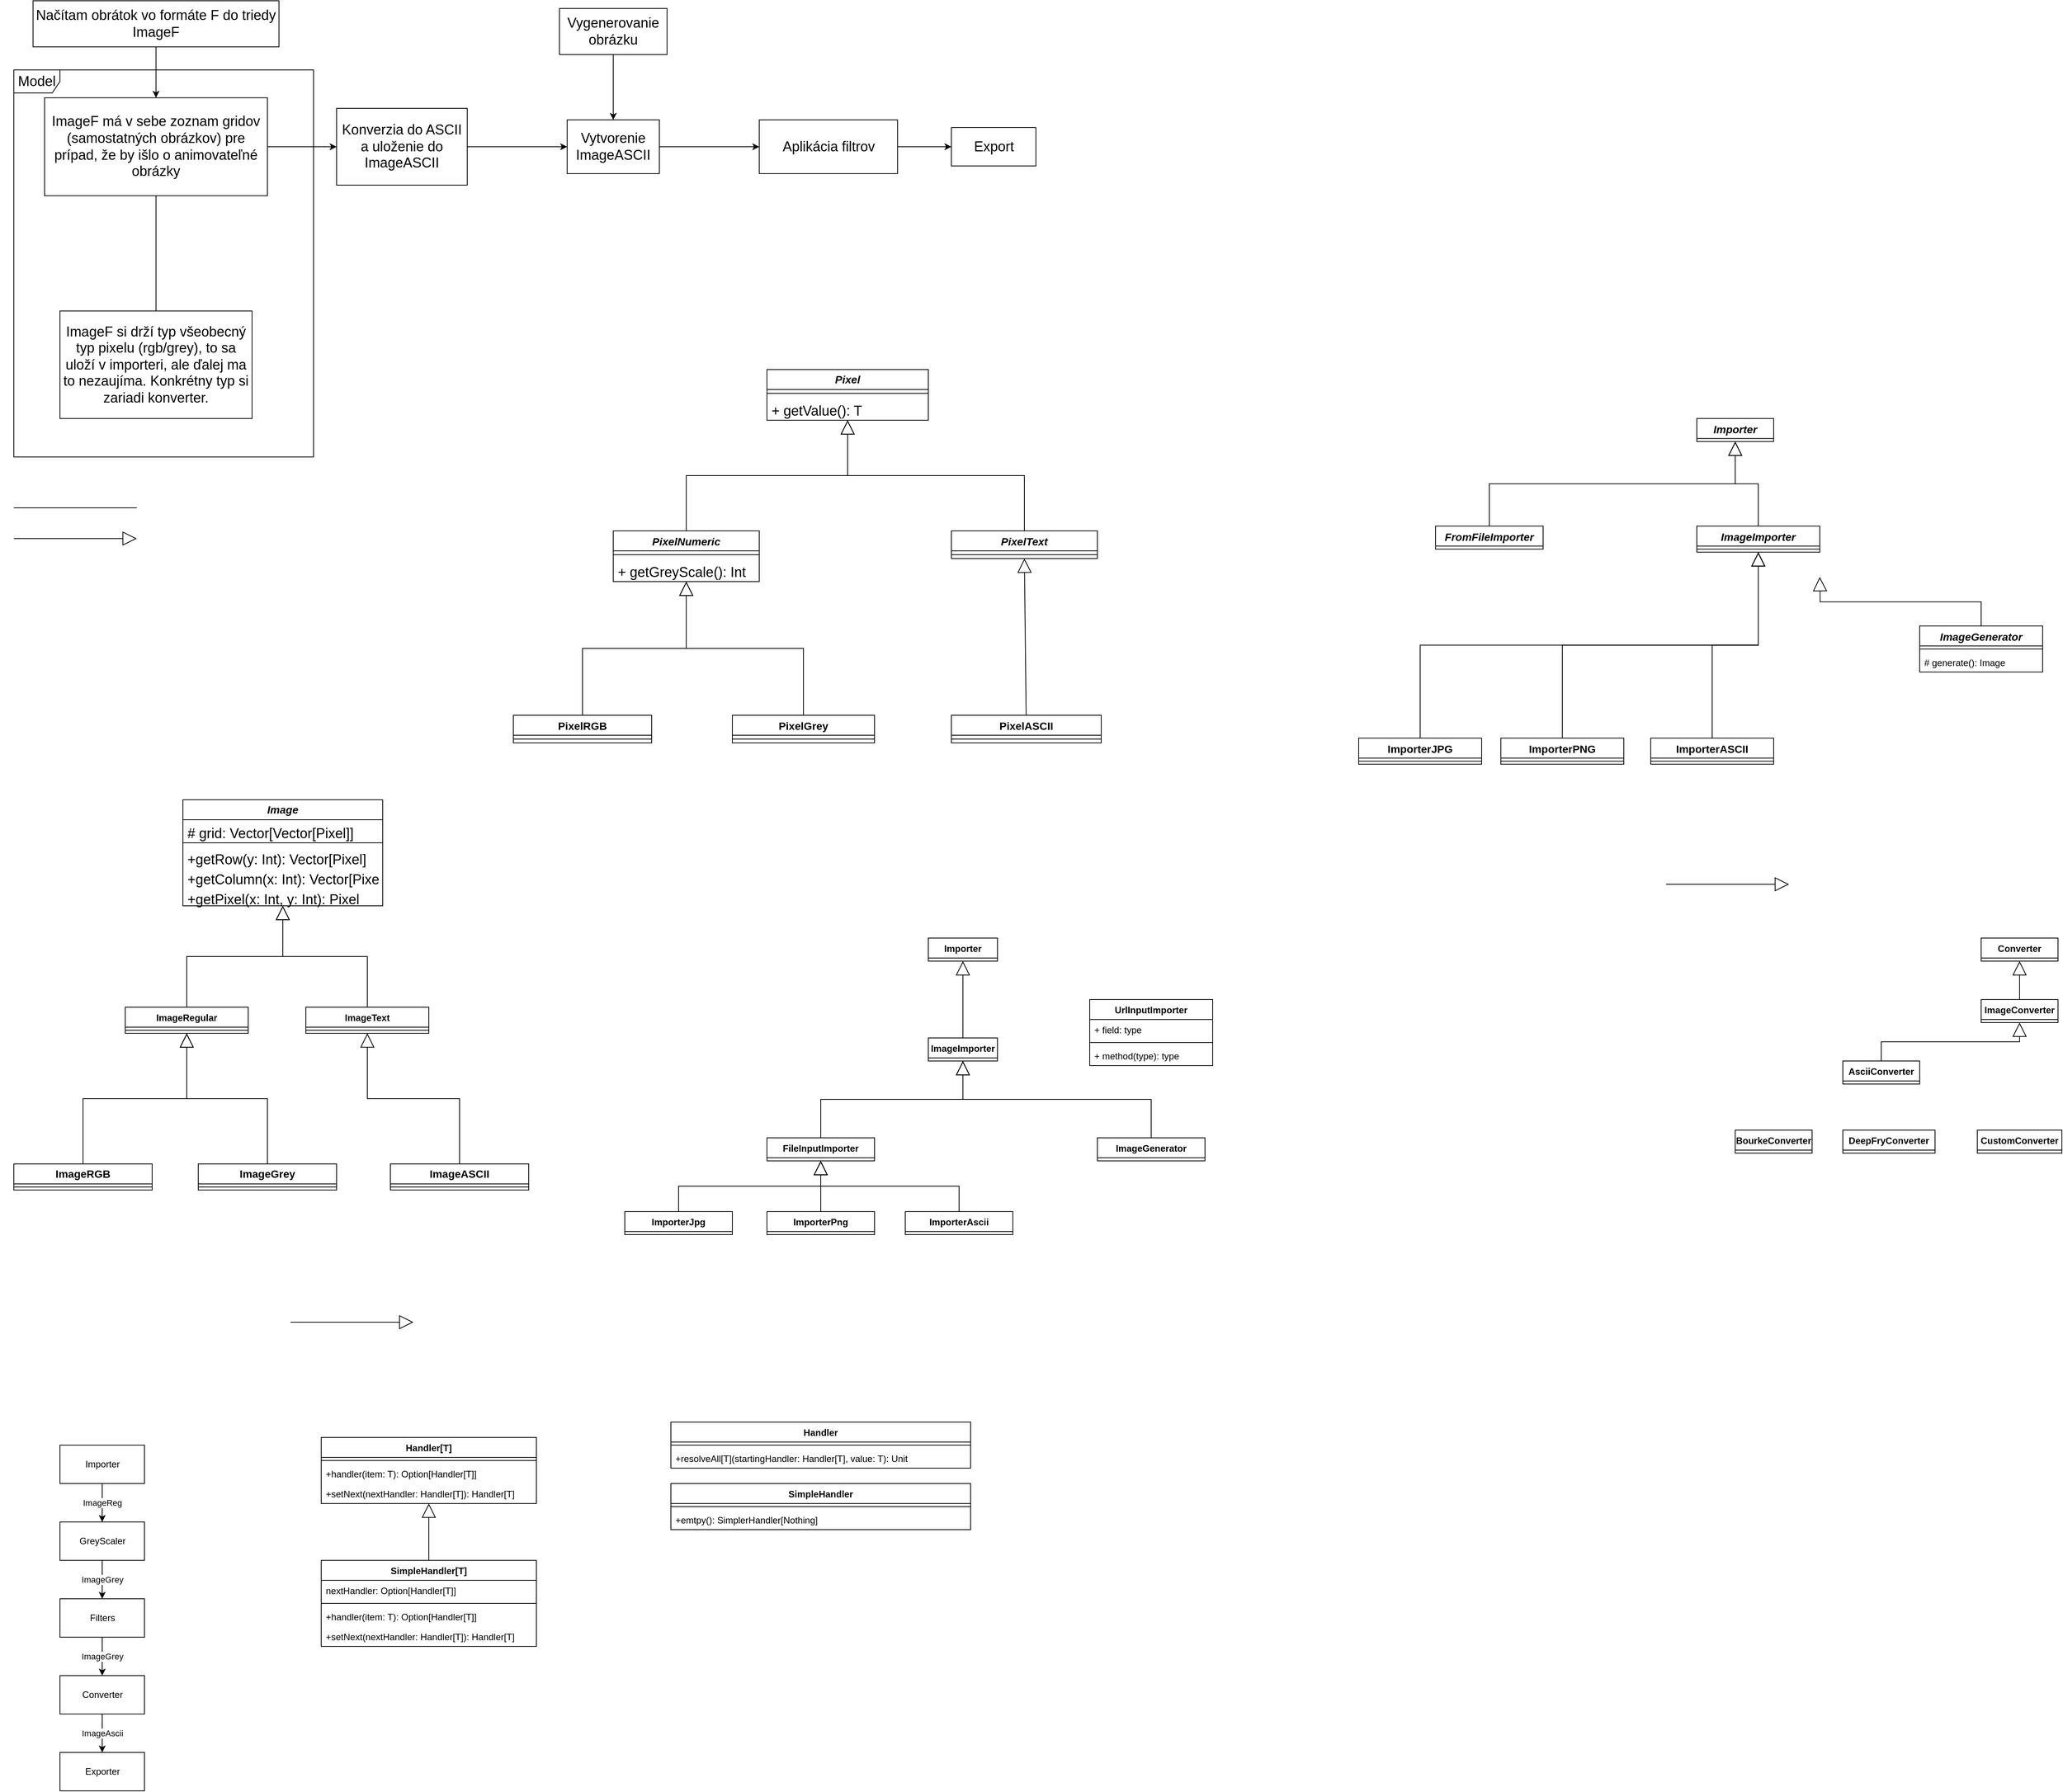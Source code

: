 <mxfile version="20.3.0" type="device"><diagram id="C5RBs43oDa-KdzZeNtuy" name="Page-1"><mxGraphModel dx="3994" dy="823" grid="1" gridSize="10" guides="1" tooltips="1" connect="1" arrows="1" fold="1" page="1" pageScale="1" pageWidth="3300" pageHeight="4681" math="0" shadow="0"><root><mxCell id="WIyWlLk6GJQsqaUBKTNV-0"/><mxCell id="WIyWlLk6GJQsqaUBKTNV-1" parent="WIyWlLk6GJQsqaUBKTNV-0"/><mxCell id="44aYyRxNYtKPqKF8so0v-79" style="edgeStyle=none;rounded=0;orthogonalLoop=1;jettySize=auto;html=1;exitX=0.5;exitY=1;exitDx=0;exitDy=0;strokeColor=default;strokeWidth=1;fontSize=18;endSize=6;" parent="WIyWlLk6GJQsqaUBKTNV-1" source="44aYyRxNYtKPqKF8so0v-68" target="44aYyRxNYtKPqKF8so0v-69" edge="1"><mxGeometry relative="1" as="geometry"/></mxCell><mxCell id="44aYyRxNYtKPqKF8so0v-68" value="Načítam obrátok vo formáte F do triedy ImageF" style="html=1;fontSize=18;whiteSpace=wrap;" parent="WIyWlLk6GJQsqaUBKTNV-1" vertex="1"><mxGeometry x="35" y="20" width="320" height="60" as="geometry"/></mxCell><mxCell id="44aYyRxNYtKPqKF8so0v-78" style="edgeStyle=none;rounded=0;orthogonalLoop=1;jettySize=auto;html=1;exitX=1;exitY=0.5;exitDx=0;exitDy=0;strokeColor=default;strokeWidth=1;fontSize=18;endSize=6;" parent="WIyWlLk6GJQsqaUBKTNV-1" source="44aYyRxNYtKPqKF8so0v-69" target="44aYyRxNYtKPqKF8so0v-77" edge="1"><mxGeometry relative="1" as="geometry"/></mxCell><mxCell id="44aYyRxNYtKPqKF8so0v-69" value="ImageF má v sebe zoznam gridov (samostatných obrázkov) pre prípad, že by išlo o animovateľné obrázky" style="html=1;fontSize=18;whiteSpace=wrap;" parent="WIyWlLk6GJQsqaUBKTNV-1" vertex="1"><mxGeometry x="50" y="146.25" width="290" height="127.5" as="geometry"/></mxCell><mxCell id="44aYyRxNYtKPqKF8so0v-70" value="ImageF si drží typ všeobecný typ pixelu (rgb/grey), to sa uloží v importeri, ale ďalej ma to nezaujíma. Konkrétny typ si zariadi konverter." style="html=1;fontSize=18;whiteSpace=wrap;" parent="WIyWlLk6GJQsqaUBKTNV-1" vertex="1"><mxGeometry x="70" y="423.75" width="250" height="140" as="geometry"/></mxCell><mxCell id="44aYyRxNYtKPqKF8so0v-73" value="" style="endArrow=none;html=1;rounded=0;strokeColor=default;strokeWidth=1;fontSize=18;endSize=6;" parent="WIyWlLk6GJQsqaUBKTNV-1" source="44aYyRxNYtKPqKF8so0v-70" target="44aYyRxNYtKPqKF8so0v-69" edge="1"><mxGeometry relative="1" as="geometry"><mxPoint x="-105" y="403.75" as="sourcePoint"/><mxPoint x="55" y="403.75" as="targetPoint"/></mxGeometry></mxCell><mxCell id="44aYyRxNYtKPqKF8so0v-149" style="edgeStyle=none;rounded=0;orthogonalLoop=1;jettySize=auto;html=1;strokeColor=default;strokeWidth=1;fontSize=18;endSize=6;" parent="WIyWlLk6GJQsqaUBKTNV-1" source="44aYyRxNYtKPqKF8so0v-77" target="44aYyRxNYtKPqKF8so0v-148" edge="1"><mxGeometry relative="1" as="geometry"/></mxCell><mxCell id="44aYyRxNYtKPqKF8so0v-77" value="Konverzia do ASCII a uloženie do ImageASCII" style="html=1;fontSize=18;whiteSpace=wrap;" parent="WIyWlLk6GJQsqaUBKTNV-1" vertex="1"><mxGeometry x="430" y="160" width="170" height="100" as="geometry"/></mxCell><mxCell id="44aYyRxNYtKPqKF8so0v-83" style="edgeStyle=none;rounded=0;orthogonalLoop=1;jettySize=auto;html=1;strokeColor=default;strokeWidth=1;fontSize=18;endSize=6;" parent="WIyWlLk6GJQsqaUBKTNV-1" source="44aYyRxNYtKPqKF8so0v-80" target="44aYyRxNYtKPqKF8so0v-82" edge="1"><mxGeometry relative="1" as="geometry"/></mxCell><mxCell id="44aYyRxNYtKPqKF8so0v-80" value="Aplikácia filtrov" style="html=1;fontSize=18;" parent="WIyWlLk6GJQsqaUBKTNV-1" vertex="1"><mxGeometry x="980" y="175" width="180" height="70" as="geometry"/></mxCell><mxCell id="44aYyRxNYtKPqKF8so0v-82" value="Export" style="html=1;fontSize=18;" parent="WIyWlLk6GJQsqaUBKTNV-1" vertex="1"><mxGeometry x="1230" y="185" width="110" height="50" as="geometry"/></mxCell><mxCell id="44aYyRxNYtKPqKF8so0v-84" value="Model" style="shape=umlFrame;whiteSpace=wrap;html=1;fontSize=18;direction=east;" parent="WIyWlLk6GJQsqaUBKTNV-1" vertex="1"><mxGeometry x="10" y="110" width="390" height="503.75" as="geometry"/></mxCell><mxCell id="44aYyRxNYtKPqKF8so0v-94" value="Pixel" style="swimlane;fontStyle=3;align=center;verticalAlign=middle;childLayout=stackLayout;horizontal=1;startSize=26;horizontalStack=0;resizeParent=1;resizeParentMax=0;resizeLast=0;collapsible=1;marginBottom=0;fontSize=14;labelBorderColor=none;whiteSpace=wrap;flipH=0;flipV=0;" parent="WIyWlLk6GJQsqaUBKTNV-1" vertex="1"><mxGeometry x="990" y="500" width="210" height="66" as="geometry"><mxRectangle x="260" y="1240" width="80" height="40" as="alternateBounds"/></mxGeometry></mxCell><mxCell id="44aYyRxNYtKPqKF8so0v-96" value="" style="line;strokeWidth=1;fillColor=none;align=left;verticalAlign=middle;spacingTop=-1;spacingLeft=3;spacingRight=3;rotatable=0;labelPosition=right;points=[];portConstraint=eastwest;strokeColor=inherit;fontSize=18;" parent="44aYyRxNYtKPqKF8so0v-94" vertex="1"><mxGeometry y="26" width="210" height="10" as="geometry"/></mxCell><mxCell id="44aYyRxNYtKPqKF8so0v-97" value="+ getValue(): T" style="text;strokeColor=none;fillColor=none;align=left;verticalAlign=top;spacingLeft=4;spacingRight=4;overflow=hidden;rotatable=0;points=[[0,0.5],[1,0.5]];portConstraint=eastwest;fontSize=18;" parent="44aYyRxNYtKPqKF8so0v-94" vertex="1"><mxGeometry y="36" width="210" height="30" as="geometry"/></mxCell><mxCell id="44aYyRxNYtKPqKF8so0v-98" value="PixelGrey" style="swimlane;fontStyle=1;align=center;verticalAlign=middle;childLayout=stackLayout;horizontal=1;startSize=26;horizontalStack=0;resizeParent=1;resizeParentMax=0;resizeLast=0;collapsible=1;marginBottom=0;fontSize=14;flipH=1;flipV=0;" parent="WIyWlLk6GJQsqaUBKTNV-1" vertex="1"><mxGeometry x="945" y="950" width="185" height="36" as="geometry"><mxRectangle x="205" y="1580" width="120" height="40" as="alternateBounds"/></mxGeometry></mxCell><mxCell id="44aYyRxNYtKPqKF8so0v-100" value="" style="line;strokeWidth=1;fillColor=none;align=left;verticalAlign=middle;spacingTop=-1;spacingLeft=3;spacingRight=3;rotatable=0;labelPosition=right;points=[];portConstraint=eastwest;strokeColor=inherit;fontSize=18;" parent="44aYyRxNYtKPqKF8so0v-98" vertex="1"><mxGeometry y="26" width="185" height="10" as="geometry"/></mxCell><mxCell id="44aYyRxNYtKPqKF8so0v-102" value="PixelRGB" style="swimlane;fontStyle=1;align=center;verticalAlign=middle;childLayout=stackLayout;horizontal=1;startSize=26;horizontalStack=0;resizeParent=1;resizeParentMax=0;resizeLast=0;collapsible=1;marginBottom=0;fontSize=14;flipH=0;flipV=0;" parent="WIyWlLk6GJQsqaUBKTNV-1" vertex="1"><mxGeometry x="660" y="950" width="180" height="36" as="geometry"><mxRectangle y="1580" width="120" height="40" as="alternateBounds"/></mxGeometry></mxCell><mxCell id="44aYyRxNYtKPqKF8so0v-104" value="" style="line;strokeWidth=1;fillColor=none;align=left;verticalAlign=middle;spacingTop=-1;spacingLeft=3;spacingRight=3;rotatable=0;labelPosition=right;points=[];portConstraint=eastwest;strokeColor=inherit;fontSize=18;" parent="44aYyRxNYtKPqKF8so0v-102" vertex="1"><mxGeometry y="26" width="180" height="10" as="geometry"/></mxCell><mxCell id="44aYyRxNYtKPqKF8so0v-106" value="PixelASCII" style="swimlane;fontStyle=1;align=center;verticalAlign=middle;childLayout=stackLayout;horizontal=1;startSize=26;horizontalStack=0;resizeParent=1;resizeParentMax=0;resizeLast=0;collapsible=1;marginBottom=0;fontSize=14;flipH=0;flipV=0;" parent="WIyWlLk6GJQsqaUBKTNV-1" vertex="1"><mxGeometry x="1230" y="950" width="195" height="36" as="geometry"><mxRectangle x="345" y="1590" width="130" height="40" as="alternateBounds"/></mxGeometry></mxCell><mxCell id="44aYyRxNYtKPqKF8so0v-108" value="" style="line;strokeWidth=1;fillColor=none;align=left;verticalAlign=middle;spacingTop=-1;spacingLeft=3;spacingRight=3;rotatable=0;labelPosition=right;points=[];portConstraint=eastwest;strokeColor=inherit;fontSize=18;" parent="44aYyRxNYtKPqKF8so0v-106" vertex="1"><mxGeometry y="26" width="195" height="10" as="geometry"/></mxCell><mxCell id="44aYyRxNYtKPqKF8so0v-110" value="PixelNumeric" style="swimlane;fontStyle=3;align=center;verticalAlign=middle;childLayout=stackLayout;horizontal=1;startSize=26;horizontalStack=0;resizeParent=1;resizeParentMax=0;resizeLast=0;collapsible=1;marginBottom=0;fontSize=14;flipH=0;flipV=0;" parent="WIyWlLk6GJQsqaUBKTNV-1" vertex="1"><mxGeometry x="790" y="710" width="190" height="66" as="geometry"><mxRectangle x="90" y="1440" width="140" height="40" as="alternateBounds"/></mxGeometry></mxCell><mxCell id="44aYyRxNYtKPqKF8so0v-112" value="" style="line;strokeWidth=1;fillColor=none;align=left;verticalAlign=middle;spacingTop=-1;spacingLeft=3;spacingRight=3;rotatable=0;labelPosition=right;points=[];portConstraint=eastwest;strokeColor=inherit;fontSize=18;" parent="44aYyRxNYtKPqKF8so0v-110" vertex="1"><mxGeometry y="26" width="190" height="10" as="geometry"/></mxCell><mxCell id="44aYyRxNYtKPqKF8so0v-113" value="+ getGreyScale(): Int" style="text;strokeColor=none;fillColor=none;align=left;verticalAlign=top;spacingLeft=4;spacingRight=4;overflow=hidden;rotatable=0;points=[[0,0.5],[1,0.5]];portConstraint=eastwest;fontSize=18;" parent="44aYyRxNYtKPqKF8so0v-110" vertex="1"><mxGeometry y="36" width="190" height="30" as="geometry"/></mxCell><mxCell id="44aYyRxNYtKPqKF8so0v-114" value="" style="endArrow=block;endSize=16;endFill=0;html=1;rounded=0;strokeColor=default;strokeWidth=1;fontSize=14;entryX=0.5;entryY=1;entryDx=0;entryDy=0;exitX=0.5;exitY=0;exitDx=0;exitDy=0;edgeStyle=orthogonalEdgeStyle;verticalAlign=middle;horizontal=1;fontStyle=0" parent="WIyWlLk6GJQsqaUBKTNV-1" source="44aYyRxNYtKPqKF8so0v-110" target="44aYyRxNYtKPqKF8so0v-94" edge="1"><mxGeometry width="160" relative="1" as="geometry"><mxPoint x="1425" y="750" as="sourcePoint"/><mxPoint x="1585" y="750" as="targetPoint"/></mxGeometry></mxCell><mxCell id="44aYyRxNYtKPqKF8so0v-115" value="" style="endArrow=block;endSize=16;endFill=0;html=1;rounded=0;strokeColor=default;strokeWidth=1;fontSize=14;exitX=0.5;exitY=0;exitDx=0;exitDy=0;entryX=0.5;entryY=1;entryDx=0;entryDy=0;edgeStyle=orthogonalEdgeStyle;verticalAlign=middle;horizontal=1;fontStyle=0" parent="WIyWlLk6GJQsqaUBKTNV-1" source="44aYyRxNYtKPqKF8so0v-102" target="44aYyRxNYtKPqKF8so0v-110" edge="1"><mxGeometry width="160" relative="1" as="geometry"><mxPoint x="1375.474" y="739.25" as="sourcePoint"/><mxPoint x="1454.526" y="814" as="targetPoint"/></mxGeometry></mxCell><mxCell id="44aYyRxNYtKPqKF8so0v-116" value="" style="endArrow=block;endSize=16;endFill=0;html=1;rounded=0;strokeColor=default;strokeWidth=1;fontSize=14;exitX=0.5;exitY=0;exitDx=0;exitDy=0;entryX=0.5;entryY=1;entryDx=0;entryDy=0;edgeStyle=orthogonalEdgeStyle;verticalAlign=middle;horizontal=1;fontStyle=0" parent="WIyWlLk6GJQsqaUBKTNV-1" source="44aYyRxNYtKPqKF8so0v-98" target="44aYyRxNYtKPqKF8so0v-110" edge="1"><mxGeometry width="160" relative="1" as="geometry"><mxPoint x="1385.474" y="729.25" as="sourcePoint"/><mxPoint x="1290" y="660" as="targetPoint"/></mxGeometry></mxCell><mxCell id="44aYyRxNYtKPqKF8so0v-117" value="" style="endArrow=block;endSize=16;endFill=0;html=1;rounded=0;strokeColor=default;strokeWidth=1;fontSize=14;entryX=0.5;entryY=1;entryDx=0;entryDy=0;verticalAlign=middle;horizontal=1;fontStyle=0" parent="WIyWlLk6GJQsqaUBKTNV-1" source="44aYyRxNYtKPqKF8so0v-106" target="44aYyRxNYtKPqKF8so0v-118" edge="1"><mxGeometry width="160" relative="1" as="geometry"><mxPoint x="1320.474" y="760.679" as="sourcePoint"/><mxPoint x="1399.526" y="835.429" as="targetPoint"/></mxGeometry></mxCell><mxCell id="44aYyRxNYtKPqKF8so0v-118" value="PixelText" style="swimlane;fontStyle=3;align=center;verticalAlign=middle;childLayout=stackLayout;horizontal=1;startSize=26;horizontalStack=0;resizeParent=1;resizeParentMax=0;resizeLast=0;collapsible=1;marginBottom=0;labelBorderColor=none;fontSize=14;html=0;flipH=0;flipV=0;" parent="WIyWlLk6GJQsqaUBKTNV-1" vertex="1"><mxGeometry x="1230" y="710" width="190" height="36" as="geometry"><mxRectangle x="340" y="1440" width="140" height="40" as="alternateBounds"/></mxGeometry></mxCell><mxCell id="44aYyRxNYtKPqKF8so0v-120" value="" style="line;strokeWidth=1;fillColor=none;align=left;verticalAlign=middle;spacingTop=-1;spacingLeft=3;spacingRight=3;rotatable=0;labelPosition=right;points=[];portConstraint=eastwest;strokeColor=inherit;labelBorderColor=none;fontSize=18;html=0;" parent="44aYyRxNYtKPqKF8so0v-118" vertex="1"><mxGeometry y="26" width="190" height="10" as="geometry"/></mxCell><mxCell id="44aYyRxNYtKPqKF8so0v-122" value="" style="endArrow=block;endSize=16;endFill=0;html=1;rounded=0;strokeColor=default;strokeWidth=1;fontSize=14;exitX=0.5;exitY=0;exitDx=0;exitDy=0;edgeStyle=orthogonalEdgeStyle;verticalAlign=middle;horizontal=1;fontStyle=0;entryX=0.5;entryY=1;entryDx=0;entryDy=0;" parent="WIyWlLk6GJQsqaUBKTNV-1" source="44aYyRxNYtKPqKF8so0v-118" target="44aYyRxNYtKPqKF8so0v-94" edge="1"><mxGeometry width="160" relative="1" as="geometry"><mxPoint x="1440.474" y="709.25" as="sourcePoint"/><mxPoint x="1485" y="840" as="targetPoint"/></mxGeometry></mxCell><mxCell id="44aYyRxNYtKPqKF8so0v-150" style="edgeStyle=none;rounded=0;orthogonalLoop=1;jettySize=auto;html=1;strokeColor=default;strokeWidth=1;fontSize=18;endSize=6;" parent="WIyWlLk6GJQsqaUBKTNV-1" source="44aYyRxNYtKPqKF8so0v-148" target="44aYyRxNYtKPqKF8so0v-80" edge="1"><mxGeometry relative="1" as="geometry"/></mxCell><mxCell id="44aYyRxNYtKPqKF8so0v-148" value="Vytvorenie ImageASCII" style="labelBorderColor=none;fontSize=18;html=1;whiteSpace=wrap;" parent="WIyWlLk6GJQsqaUBKTNV-1" vertex="1"><mxGeometry x="730" y="175" width="120" height="70" as="geometry"/></mxCell><mxCell id="44aYyRxNYtKPqKF8so0v-154" style="edgeStyle=none;rounded=0;orthogonalLoop=1;jettySize=auto;html=1;entryX=0.5;entryY=0;entryDx=0;entryDy=0;strokeColor=default;strokeWidth=1;fontSize=18;endSize=6;" parent="WIyWlLk6GJQsqaUBKTNV-1" source="44aYyRxNYtKPqKF8so0v-151" target="44aYyRxNYtKPqKF8so0v-148" edge="1"><mxGeometry relative="1" as="geometry"/></mxCell><mxCell id="44aYyRxNYtKPqKF8so0v-151" value="Vygenerovanie obrázku" style="html=1;labelBorderColor=none;fontSize=18;whiteSpace=wrap;" parent="WIyWlLk6GJQsqaUBKTNV-1" vertex="1"><mxGeometry x="720" y="30" width="140" height="60" as="geometry"/></mxCell><mxCell id="44aYyRxNYtKPqKF8so0v-178" value="" style="endArrow=none;html=1;edgeStyle=orthogonalEdgeStyle;rounded=0;strokeColor=default;strokeWidth=1;fontSize=18;endSize=6;" parent="WIyWlLk6GJQsqaUBKTNV-1" edge="1"><mxGeometry relative="1" as="geometry"><mxPoint x="10" y="680" as="sourcePoint"/><mxPoint x="170" y="680" as="targetPoint"/></mxGeometry></mxCell><mxCell id="44aYyRxNYtKPqKF8so0v-181" value="" style="endArrow=block;endSize=16;endFill=0;html=1;rounded=0;strokeColor=default;strokeWidth=1;fontSize=14;verticalAlign=middle;horizontal=1;fontStyle=0" parent="WIyWlLk6GJQsqaUBKTNV-1" edge="1"><mxGeometry width="160" relative="1" as="geometry"><mxPoint x="10" y="720" as="sourcePoint"/><mxPoint x="170" y="720" as="targetPoint"/></mxGeometry></mxCell><mxCell id="ePUg2OEzs3N4X3tRQJx3-0" value="Importer" style="swimlane;fontStyle=3;align=center;verticalAlign=middle;childLayout=stackLayout;horizontal=1;startSize=26;horizontalStack=0;resizeParent=1;resizeParentMax=0;resizeLast=0;collapsible=1;marginBottom=0;fontSize=14;" parent="WIyWlLk6GJQsqaUBKTNV-1" vertex="1" collapsed="1"><mxGeometry x="2200" y="563.75" width="100" height="30" as="geometry"><mxRectangle x="2200" y="563.75" width="160" height="60" as="alternateBounds"/></mxGeometry></mxCell><mxCell id="ePUg2OEzs3N4X3tRQJx3-2" value="" style="line;strokeWidth=1;fillColor=none;align=left;verticalAlign=middle;spacingTop=-1;spacingLeft=3;spacingRight=3;rotatable=0;labelPosition=right;points=[];portConstraint=eastwest;strokeColor=inherit;" parent="ePUg2OEzs3N4X3tRQJx3-0" vertex="1"><mxGeometry y="26" width="160" height="8" as="geometry"/></mxCell><mxCell id="ePUg2OEzs3N4X3tRQJx3-3" value="+ import(): T" style="text;strokeColor=none;fillColor=none;align=left;verticalAlign=top;spacingLeft=4;spacingRight=4;overflow=hidden;rotatable=0;points=[[0,0.5],[1,0.5]];portConstraint=eastwest;" parent="ePUg2OEzs3N4X3tRQJx3-0" vertex="1"><mxGeometry y="34" width="160" height="26" as="geometry"/></mxCell><mxCell id="ePUg2OEzs3N4X3tRQJx3-4" value="ImporterJPG" style="swimlane;fontStyle=1;align=center;verticalAlign=middle;childLayout=stackLayout;horizontal=1;startSize=26;horizontalStack=0;resizeParent=1;resizeParentMax=0;resizeLast=0;collapsible=1;marginBottom=0;fontSize=14;" parent="WIyWlLk6GJQsqaUBKTNV-1" vertex="1"><mxGeometry x="1760" y="979.75" width="160" height="34" as="geometry"><mxRectangle x="-110" y="1470" width="100" height="30" as="alternateBounds"/></mxGeometry></mxCell><mxCell id="ePUg2OEzs3N4X3tRQJx3-6" value="" style="line;strokeWidth=1;fillColor=none;align=left;verticalAlign=middle;spacingTop=-1;spacingLeft=3;spacingRight=3;rotatable=0;labelPosition=right;points=[];portConstraint=eastwest;strokeColor=inherit;" parent="ePUg2OEzs3N4X3tRQJx3-4" vertex="1"><mxGeometry y="26" width="160" height="8" as="geometry"/></mxCell><mxCell id="ePUg2OEzs3N4X3tRQJx3-8" value="ImporterPNG" style="swimlane;fontStyle=1;align=center;verticalAlign=middle;childLayout=stackLayout;horizontal=1;startSize=26;horizontalStack=0;resizeParent=1;resizeParentMax=0;resizeLast=0;collapsible=1;marginBottom=0;fontSize=14;" parent="WIyWlLk6GJQsqaUBKTNV-1" vertex="1"><mxGeometry x="1945" y="979.75" width="160" height="34" as="geometry"><mxRectangle x="15" y="1470" width="100" height="30" as="alternateBounds"/></mxGeometry></mxCell><mxCell id="ePUg2OEzs3N4X3tRQJx3-10" value="" style="line;strokeWidth=1;fillColor=none;align=left;verticalAlign=middle;spacingTop=-1;spacingLeft=3;spacingRight=3;rotatable=0;labelPosition=right;points=[];portConstraint=eastwest;strokeColor=inherit;" parent="ePUg2OEzs3N4X3tRQJx3-8" vertex="1"><mxGeometry y="26" width="160" height="8" as="geometry"/></mxCell><mxCell id="ePUg2OEzs3N4X3tRQJx3-12" value="ImporterASCII" style="swimlane;fontStyle=1;align=center;verticalAlign=middle;childLayout=stackLayout;horizontal=1;startSize=26;horizontalStack=0;resizeParent=1;resizeParentMax=0;resizeLast=0;collapsible=1;marginBottom=0;fontSize=14;" parent="WIyWlLk6GJQsqaUBKTNV-1" vertex="1"><mxGeometry x="2140" y="979.75" width="160" height="34" as="geometry"><mxRectangle x="150" y="1470" width="100" height="30" as="alternateBounds"/></mxGeometry></mxCell><mxCell id="ePUg2OEzs3N4X3tRQJx3-14" value="" style="line;strokeWidth=1;fillColor=none;align=left;verticalAlign=middle;spacingTop=-1;spacingLeft=3;spacingRight=3;rotatable=0;labelPosition=right;points=[];portConstraint=eastwest;strokeColor=inherit;" parent="ePUg2OEzs3N4X3tRQJx3-12" vertex="1"><mxGeometry y="26" width="160" height="8" as="geometry"/></mxCell><mxCell id="l7yd4Eq_sSYgcLThjrJ4-0" value="FromFileImporter" style="swimlane;fontStyle=3;align=center;verticalAlign=middle;childLayout=stackLayout;horizontal=1;startSize=26;horizontalStack=0;resizeParent=1;resizeParentMax=0;resizeLast=0;collapsible=1;marginBottom=0;fontSize=14;" parent="WIyWlLk6GJQsqaUBKTNV-1" vertex="1" collapsed="1"><mxGeometry x="1860" y="703.75" width="140" height="30" as="geometry"><mxRectangle x="1860" y="703.75" width="160" height="60" as="alternateBounds"/></mxGeometry></mxCell><mxCell id="l7yd4Eq_sSYgcLThjrJ4-2" value="" style="line;strokeWidth=1;fillColor=none;align=left;verticalAlign=middle;spacingTop=-1;spacingLeft=3;spacingRight=3;rotatable=0;labelPosition=right;points=[];portConstraint=eastwest;strokeColor=inherit;" parent="l7yd4Eq_sSYgcLThjrJ4-0" vertex="1"><mxGeometry y="26" width="160" height="8" as="geometry"/></mxCell><mxCell id="l7yd4Eq_sSYgcLThjrJ4-3" value="+ setPath(path: String):Unit" style="text;strokeColor=none;fillColor=none;align=left;verticalAlign=top;spacingLeft=4;spacingRight=4;overflow=hidden;rotatable=0;points=[[0,0.5],[1,0.5]];portConstraint=eastwest;" parent="l7yd4Eq_sSYgcLThjrJ4-0" vertex="1"><mxGeometry y="34" width="160" height="26" as="geometry"/></mxCell><mxCell id="l7yd4Eq_sSYgcLThjrJ4-7" value="" style="endArrow=block;endSize=16;endFill=0;html=1;rounded=0;strokeColor=default;strokeWidth=1;fontSize=14;exitX=0.5;exitY=0;exitDx=0;exitDy=0;edgeStyle=orthogonalEdgeStyle;verticalAlign=middle;horizontal=1;fontStyle=0;entryX=0.5;entryY=1;entryDx=0;entryDy=0;" parent="WIyWlLk6GJQsqaUBKTNV-1" source="ePUg2OEzs3N4X3tRQJx3-8" target="l7yd4Eq_sSYgcLThjrJ4-9" edge="1"><mxGeometry width="160" relative="1" as="geometry"><mxPoint x="1890" y="703.75" as="sourcePoint"/><mxPoint x="2030" y="900" as="targetPoint"/></mxGeometry></mxCell><mxCell id="l7yd4Eq_sSYgcLThjrJ4-8" value="" style="endArrow=block;endSize=16;endFill=0;html=1;rounded=0;strokeColor=default;strokeWidth=1;fontSize=14;edgeStyle=orthogonalEdgeStyle;exitX=0.5;exitY=0;exitDx=0;exitDy=0;verticalAlign=middle;horizontal=1;fontStyle=0;entryX=0.5;entryY=1;entryDx=0;entryDy=0;" parent="WIyWlLk6GJQsqaUBKTNV-1" source="ePUg2OEzs3N4X3tRQJx3-4" target="l7yd4Eq_sSYgcLThjrJ4-9" edge="1"><mxGeometry width="160" relative="1" as="geometry"><mxPoint x="1870" y="943.75" as="sourcePoint"/><mxPoint x="2270" y="780" as="targetPoint"/></mxGeometry></mxCell><mxCell id="l7yd4Eq_sSYgcLThjrJ4-9" value="ImageImporter" style="swimlane;fontStyle=3;align=center;verticalAlign=middle;childLayout=stackLayout;horizontal=1;startSize=26;horizontalStack=0;resizeParent=1;resizeParentMax=0;resizeLast=0;collapsible=1;marginBottom=0;fontSize=14;" parent="WIyWlLk6GJQsqaUBKTNV-1" vertex="1"><mxGeometry x="2200" y="703.75" width="160" height="34" as="geometry"><mxRectangle x="2200" y="703.75" width="100" height="30" as="alternateBounds"/></mxGeometry></mxCell><mxCell id="l7yd4Eq_sSYgcLThjrJ4-11" value="" style="line;strokeWidth=1;fillColor=none;align=left;verticalAlign=middle;spacingTop=-1;spacingLeft=3;spacingRight=3;rotatable=0;labelPosition=right;points=[];portConstraint=eastwest;strokeColor=inherit;" parent="l7yd4Eq_sSYgcLThjrJ4-9" vertex="1"><mxGeometry y="26" width="160" height="8" as="geometry"/></mxCell><mxCell id="l7yd4Eq_sSYgcLThjrJ4-13" value="" style="endArrow=block;endSize=16;endFill=0;html=1;rounded=0;strokeColor=default;strokeWidth=1;fontSize=14;exitX=0.5;exitY=0;exitDx=0;exitDy=0;entryX=0.5;entryY=1;entryDx=0;entryDy=0;verticalAlign=middle;horizontal=1;fontStyle=0;edgeStyle=orthogonalEdgeStyle;" parent="WIyWlLk6GJQsqaUBKTNV-1" source="l7yd4Eq_sSYgcLThjrJ4-9" target="ePUg2OEzs3N4X3tRQJx3-0" edge="1"><mxGeometry width="160" relative="1" as="geometry"><mxPoint x="1960" y="633.75" as="sourcePoint"/><mxPoint x="2300" y="593.75" as="targetPoint"/></mxGeometry></mxCell><mxCell id="l7yd4Eq_sSYgcLThjrJ4-14" value="ImageGenerator" style="swimlane;fontStyle=3;align=center;verticalAlign=middle;childLayout=stackLayout;horizontal=1;startSize=26;horizontalStack=0;resizeParent=1;resizeParentMax=0;resizeLast=0;collapsible=1;marginBottom=0;fontSize=14;" parent="WIyWlLk6GJQsqaUBKTNV-1" vertex="1"><mxGeometry x="2490" y="833.75" width="160" height="60" as="geometry"><mxRectangle x="350" y="1350" width="100" height="30" as="alternateBounds"/></mxGeometry></mxCell><mxCell id="l7yd4Eq_sSYgcLThjrJ4-16" value="" style="line;strokeWidth=1;fillColor=none;align=left;verticalAlign=middle;spacingTop=-1;spacingLeft=3;spacingRight=3;rotatable=0;labelPosition=right;points=[];portConstraint=eastwest;strokeColor=inherit;" parent="l7yd4Eq_sSYgcLThjrJ4-14" vertex="1"><mxGeometry y="26" width="160" height="8" as="geometry"/></mxCell><mxCell id="l7yd4Eq_sSYgcLThjrJ4-17" value="# generate(): Image" style="text;strokeColor=none;fillColor=none;align=left;verticalAlign=top;spacingLeft=4;spacingRight=4;overflow=hidden;rotatable=0;points=[[0,0.5],[1,0.5]];portConstraint=eastwest;" parent="l7yd4Eq_sSYgcLThjrJ4-14" vertex="1"><mxGeometry y="34" width="160" height="26" as="geometry"/></mxCell><mxCell id="l7yd4Eq_sSYgcLThjrJ4-18" value="" style="endArrow=block;endSize=16;endFill=0;html=1;rounded=0;strokeColor=default;strokeWidth=1;fontSize=14;exitX=0.5;exitY=0;exitDx=0;exitDy=0;edgeStyle=orthogonalEdgeStyle;verticalAlign=middle;horizontal=1;fontStyle=0" parent="WIyWlLk6GJQsqaUBKTNV-1" source="l7yd4Eq_sSYgcLThjrJ4-14" edge="1"><mxGeometry width="160" relative="1" as="geometry"><mxPoint x="1970" y="643.75" as="sourcePoint"/><mxPoint x="2360" y="770" as="targetPoint"/></mxGeometry></mxCell><mxCell id="l7yd4Eq_sSYgcLThjrJ4-19" value="" style="endArrow=block;endSize=16;endFill=0;html=1;rounded=0;strokeColor=default;strokeWidth=1;fontSize=14;exitX=0.5;exitY=0;exitDx=0;exitDy=0;edgeStyle=orthogonalEdgeStyle;verticalAlign=middle;horizontal=1;fontStyle=0;entryX=0.5;entryY=1;entryDx=0;entryDy=0;" parent="WIyWlLk6GJQsqaUBKTNV-1" source="ePUg2OEzs3N4X3tRQJx3-12" target="l7yd4Eq_sSYgcLThjrJ4-9" edge="1"><mxGeometry width="160" relative="1" as="geometry"><mxPoint x="1930" y="743.75" as="sourcePoint"/><mxPoint x="2050" y="910" as="targetPoint"/></mxGeometry></mxCell><mxCell id="44aYyRxNYtKPqKF8so0v-85" value="Image" style="swimlane;fontStyle=3;align=center;verticalAlign=middle;childLayout=stackLayout;horizontal=1;startSize=26;horizontalStack=0;resizeParent=1;resizeParentMax=0;resizeLast=0;collapsible=1;marginBottom=0;fontSize=14;whiteSpace=wrap;movable=1;resizable=1;rotatable=1;deletable=1;editable=1;connectable=1;" parent="WIyWlLk6GJQsqaUBKTNV-1" vertex="1"><mxGeometry x="230" y="1060" width="260" height="138" as="geometry"><mxRectangle x="285" y="1020" width="90" height="40" as="alternateBounds"/></mxGeometry></mxCell><mxCell id="44aYyRxNYtKPqKF8so0v-86" value="# grid: Vector[Vector[Pixel]]" style="text;strokeColor=none;fillColor=none;align=left;verticalAlign=top;spacingLeft=4;spacingRight=4;overflow=hidden;rotatable=0;points=[[0,0.5],[1,0.5]];portConstraint=eastwest;fontSize=18;" parent="44aYyRxNYtKPqKF8so0v-85" vertex="1"><mxGeometry y="26" width="260" height="26" as="geometry"/></mxCell><mxCell id="44aYyRxNYtKPqKF8so0v-87" value="" style="line;strokeWidth=1;fillColor=none;align=left;verticalAlign=middle;spacingTop=-1;spacingLeft=3;spacingRight=3;rotatable=0;labelPosition=right;points=[];portConstraint=eastwest;strokeColor=inherit;fontSize=18;" parent="44aYyRxNYtKPqKF8so0v-85" vertex="1"><mxGeometry y="52" width="260" height="8" as="geometry"/></mxCell><mxCell id="44aYyRxNYtKPqKF8so0v-88" value="+getRow(y: Int): Vector[Pixel]&#10;" style="text;strokeColor=none;fillColor=none;align=left;verticalAlign=top;spacingLeft=4;spacingRight=4;overflow=hidden;rotatable=0;points=[[0,0.5],[1,0.5]];portConstraint=eastwest;fontSize=18;" parent="44aYyRxNYtKPqKF8so0v-85" vertex="1"><mxGeometry y="60" width="260" height="26" as="geometry"/></mxCell><mxCell id="l7yd4Eq_sSYgcLThjrJ4-24" value="+getColumn(x: Int): Vector[Pixel]&#10;" style="text;strokeColor=none;fillColor=none;align=left;verticalAlign=top;spacingLeft=4;spacingRight=4;overflow=hidden;rotatable=0;points=[[0,0.5],[1,0.5]];portConstraint=eastwest;fontSize=18;" parent="44aYyRxNYtKPqKF8so0v-85" vertex="1"><mxGeometry y="86" width="260" height="26" as="geometry"/></mxCell><mxCell id="l7yd4Eq_sSYgcLThjrJ4-26" value="+getPixel(x: Int, y: Int): Pixel&#10;" style="text;strokeColor=none;fillColor=none;align=left;verticalAlign=top;spacingLeft=4;spacingRight=4;overflow=hidden;rotatable=0;points=[[0,0.5],[1,0.5]];portConstraint=eastwest;fontSize=18;" parent="44aYyRxNYtKPqKF8so0v-85" vertex="1"><mxGeometry y="112" width="260" height="26" as="geometry"/></mxCell><mxCell id="44aYyRxNYtKPqKF8so0v-127" value="ImageASCII" style="swimlane;fontStyle=1;align=center;verticalAlign=middle;childLayout=stackLayout;horizontal=1;startSize=26;horizontalStack=0;resizeParent=1;resizeParentMax=0;resizeLast=0;collapsible=1;marginBottom=0;fontSize=14;whiteSpace=wrap;movable=1;resizable=1;rotatable=1;deletable=1;editable=1;connectable=1;" parent="WIyWlLk6GJQsqaUBKTNV-1" vertex="1"><mxGeometry x="500" y="1534" width="180" height="34" as="geometry"><mxRectangle x="490" y="1394" width="140" height="36" as="alternateBounds"/></mxGeometry></mxCell><mxCell id="44aYyRxNYtKPqKF8so0v-129" value="" style="line;strokeWidth=1;fillColor=none;align=left;verticalAlign=middle;spacingTop=-1;spacingLeft=3;spacingRight=3;rotatable=0;labelPosition=right;points=[];portConstraint=eastwest;strokeColor=inherit;fontSize=18;" parent="44aYyRxNYtKPqKF8so0v-127" vertex="1"><mxGeometry y="26" width="180" height="8" as="geometry"/></mxCell><mxCell id="44aYyRxNYtKPqKF8so0v-131" value="ImageGrey" style="swimlane;fontStyle=1;align=center;verticalAlign=middle;childLayout=stackLayout;horizontal=1;startSize=26;horizontalStack=0;resizeParent=1;resizeParentMax=0;resizeLast=0;collapsible=1;marginBottom=0;fontSize=14;whiteSpace=wrap;movable=1;resizable=1;rotatable=1;deletable=1;editable=1;connectable=1;" parent="WIyWlLk6GJQsqaUBKTNV-1" vertex="1"><mxGeometry x="250" y="1534" width="180" height="34" as="geometry"><mxRectangle x="240" y="1394" width="90" height="40" as="alternateBounds"/></mxGeometry></mxCell><mxCell id="44aYyRxNYtKPqKF8so0v-133" value="" style="line;strokeWidth=1;fillColor=none;align=left;verticalAlign=middle;spacingTop=-1;spacingLeft=3;spacingRight=3;rotatable=0;labelPosition=right;points=[];portConstraint=eastwest;strokeColor=inherit;fontSize=18;" parent="44aYyRxNYtKPqKF8so0v-131" vertex="1"><mxGeometry y="26" width="180" height="8" as="geometry"/></mxCell><mxCell id="44aYyRxNYtKPqKF8so0v-139" value="ImageRGB" style="swimlane;fontStyle=1;align=center;verticalAlign=middle;childLayout=stackLayout;horizontal=1;startSize=26;horizontalStack=0;resizeParent=1;resizeParentMax=0;resizeLast=0;collapsible=1;marginBottom=0;fontSize=14;whiteSpace=wrap;movable=1;resizable=1;rotatable=1;deletable=1;editable=1;connectable=1;" parent="WIyWlLk6GJQsqaUBKTNV-1" vertex="1"><mxGeometry x="10" y="1534" width="180" height="34" as="geometry"><mxRectangle y="1394" width="110" height="40" as="alternateBounds"/></mxGeometry></mxCell><mxCell id="44aYyRxNYtKPqKF8so0v-141" value="" style="line;strokeWidth=1;fillColor=none;align=left;verticalAlign=middle;spacingTop=-1;spacingLeft=3;spacingRight=3;rotatable=0;labelPosition=right;points=[];portConstraint=eastwest;strokeColor=inherit;fontSize=18;" parent="44aYyRxNYtKPqKF8so0v-139" vertex="1"><mxGeometry y="26" width="180" height="8" as="geometry"/></mxCell><mxCell id="44aYyRxNYtKPqKF8so0v-159" value="" style="endArrow=block;endSize=16;endFill=0;html=1;rounded=0;strokeColor=default;strokeWidth=1;fontSize=14;exitX=0.5;exitY=0;exitDx=0;exitDy=0;entryX=0.5;entryY=1;entryDx=0;entryDy=0;edgeStyle=orthogonalEdgeStyle;verticalAlign=middle;horizontal=1;fontStyle=0;movable=1;resizable=1;rotatable=1;deletable=1;editable=1;connectable=1;" parent="WIyWlLk6GJQsqaUBKTNV-1" source="44aYyRxNYtKPqKF8so0v-131" target="P6F8QZHkcoOcsy_iuILZ-0" edge="1"><mxGeometry width="160" relative="1" as="geometry"><mxPoint x="399.998" y="1430.75" as="sourcePoint"/><mxPoint x="215" y="1374" as="targetPoint"/></mxGeometry></mxCell><mxCell id="44aYyRxNYtKPqKF8so0v-160" value="" style="endArrow=block;endSize=16;endFill=0;html=1;rounded=0;strokeColor=default;strokeWidth=1;fontSize=14;edgeStyle=orthogonalEdgeStyle;exitX=0.5;exitY=0;exitDx=0;exitDy=0;verticalAlign=middle;horizontal=1;fontStyle=0;movable=1;resizable=1;rotatable=1;deletable=1;editable=1;connectable=1;entryX=0.5;entryY=1;entryDx=0;entryDy=0;" parent="WIyWlLk6GJQsqaUBKTNV-1" source="44aYyRxNYtKPqKF8so0v-139" target="P6F8QZHkcoOcsy_iuILZ-0" edge="1"><mxGeometry width="160" relative="1" as="geometry"><mxPoint x="160" y="1404.75" as="sourcePoint"/><mxPoint x="440" y="1190" as="targetPoint"/></mxGeometry></mxCell><mxCell id="44aYyRxNYtKPqKF8so0v-177" value="" style="endArrow=block;endSize=16;endFill=0;html=1;rounded=0;strokeColor=default;strokeWidth=1;fontSize=14;exitX=0.5;exitY=0;exitDx=0;exitDy=0;verticalAlign=middle;horizontal=1;fontStyle=0;movable=1;resizable=1;rotatable=1;deletable=1;editable=1;connectable=1;entryX=0.5;entryY=1;entryDx=0;entryDy=0;edgeStyle=orthogonalEdgeStyle;" parent="WIyWlLk6GJQsqaUBKTNV-1" source="44aYyRxNYtKPqKF8so0v-127" target="P6F8QZHkcoOcsy_iuILZ-4" edge="1"><mxGeometry width="160" relative="1" as="geometry"><mxPoint x="304.361" y="1364.75" as="sourcePoint"/><mxPoint x="490" y="1400" as="targetPoint"/></mxGeometry></mxCell><mxCell id="l7yd4Eq_sSYgcLThjrJ4-27" value="" style="endArrow=block;endSize=16;endFill=0;html=1;rounded=0;strokeColor=default;strokeWidth=1;fontSize=14;edgeStyle=orthogonalEdgeStyle;verticalAlign=middle;horizontal=1;fontStyle=0;exitX=0.5;exitY=0;exitDx=0;exitDy=0;entryX=0.5;entryY=1;entryDx=0;entryDy=0;" parent="WIyWlLk6GJQsqaUBKTNV-1" source="l7yd4Eq_sSYgcLThjrJ4-0" target="ePUg2OEzs3N4X3tRQJx3-0" edge="1"><mxGeometry width="160" relative="1" as="geometry"><mxPoint x="2050" y="830" as="sourcePoint"/><mxPoint x="2110" y="620" as="targetPoint"/></mxGeometry></mxCell><mxCell id="P6F8QZHkcoOcsy_iuILZ-0" value="ImageRegular" style="swimlane;fontStyle=1;align=center;verticalAlign=top;childLayout=stackLayout;horizontal=1;startSize=26;horizontalStack=0;resizeParent=1;resizeParentMax=0;resizeLast=0;collapsible=1;marginBottom=0;" parent="WIyWlLk6GJQsqaUBKTNV-1" vertex="1"><mxGeometry x="155" y="1330" width="160" height="34" as="geometry"><mxRectangle x="145" y="1190" width="100" height="30" as="alternateBounds"/></mxGeometry></mxCell><mxCell id="P6F8QZHkcoOcsy_iuILZ-2" value="" style="line;strokeWidth=1;fillColor=none;align=left;verticalAlign=middle;spacingTop=-1;spacingLeft=3;spacingRight=3;rotatable=0;labelPosition=right;points=[];portConstraint=eastwest;strokeColor=inherit;" parent="P6F8QZHkcoOcsy_iuILZ-0" vertex="1"><mxGeometry y="26" width="160" height="8" as="geometry"/></mxCell><mxCell id="P6F8QZHkcoOcsy_iuILZ-4" value="ImageText" style="swimlane;fontStyle=1;align=center;verticalAlign=top;childLayout=stackLayout;horizontal=1;startSize=26;horizontalStack=0;resizeParent=1;resizeParentMax=0;resizeLast=0;collapsible=1;marginBottom=0;" parent="WIyWlLk6GJQsqaUBKTNV-1" vertex="1"><mxGeometry x="390" y="1330" width="160" height="34" as="geometry"><mxRectangle x="380" y="1190" width="100" height="30" as="alternateBounds"/></mxGeometry></mxCell><mxCell id="P6F8QZHkcoOcsy_iuILZ-6" value="" style="line;strokeWidth=1;fillColor=none;align=left;verticalAlign=middle;spacingTop=-1;spacingLeft=3;spacingRight=3;rotatable=0;labelPosition=right;points=[];portConstraint=eastwest;strokeColor=inherit;" parent="P6F8QZHkcoOcsy_iuILZ-4" vertex="1"><mxGeometry y="26" width="160" height="8" as="geometry"/></mxCell><mxCell id="P6F8QZHkcoOcsy_iuILZ-8" value="" style="endArrow=block;endSize=16;endFill=0;html=1;rounded=0;strokeColor=default;strokeWidth=1;fontSize=14;verticalAlign=middle;horizontal=1;fontStyle=0;exitX=0.5;exitY=0;exitDx=0;exitDy=0;edgeStyle=orthogonalEdgeStyle;entryX=0.5;entryY=1;entryDx=0;entryDy=0;" parent="WIyWlLk6GJQsqaUBKTNV-1" source="P6F8QZHkcoOcsy_iuILZ-4" target="44aYyRxNYtKPqKF8so0v-85" edge="1"><mxGeometry width="160" relative="1" as="geometry"><mxPoint x="20" y="850" as="sourcePoint"/><mxPoint x="550" y="1220" as="targetPoint"/></mxGeometry></mxCell><mxCell id="P6F8QZHkcoOcsy_iuILZ-9" value="" style="endArrow=block;endSize=16;endFill=0;html=1;rounded=0;strokeColor=default;strokeWidth=1;fontSize=14;verticalAlign=middle;horizontal=1;fontStyle=0;entryX=0.5;entryY=1;entryDx=0;entryDy=0;exitX=0.5;exitY=0;exitDx=0;exitDy=0;edgeStyle=orthogonalEdgeStyle;" parent="WIyWlLk6GJQsqaUBKTNV-1" source="P6F8QZHkcoOcsy_iuILZ-0" target="44aYyRxNYtKPqKF8so0v-85" edge="1"><mxGeometry width="160" relative="1" as="geometry"><mxPoint x="30" y="740" as="sourcePoint"/><mxPoint x="190" y="740" as="targetPoint"/></mxGeometry></mxCell><mxCell id="P6F8QZHkcoOcsy_iuILZ-10" style="edgeStyle=orthogonalEdgeStyle;rounded=0;orthogonalLoop=1;jettySize=auto;html=1;exitX=0.5;exitY=1;exitDx=0;exitDy=0;" parent="WIyWlLk6GJQsqaUBKTNV-1" source="44aYyRxNYtKPqKF8so0v-131" target="44aYyRxNYtKPqKF8so0v-131" edge="1"><mxGeometry relative="1" as="geometry"/></mxCell><mxCell id="P6F8QZHkcoOcsy_iuILZ-11" value="Importer" style="swimlane;fontStyle=1;align=center;verticalAlign=top;childLayout=stackLayout;horizontal=1;startSize=26;horizontalStack=0;resizeParent=1;resizeParentMax=0;resizeLast=0;collapsible=1;marginBottom=0;" parent="WIyWlLk6GJQsqaUBKTNV-1" vertex="1" collapsed="1"><mxGeometry x="1200" y="1240" width="90" height="30" as="geometry"><mxRectangle x="1200" y="1240" width="160" height="60" as="alternateBounds"/></mxGeometry></mxCell><mxCell id="P6F8QZHkcoOcsy_iuILZ-13" value="" style="line;strokeWidth=1;fillColor=none;align=left;verticalAlign=middle;spacingTop=-1;spacingLeft=3;spacingRight=3;rotatable=0;labelPosition=right;points=[];portConstraint=eastwest;strokeColor=inherit;" parent="P6F8QZHkcoOcsy_iuILZ-11" vertex="1"><mxGeometry y="26" width="160" height="8" as="geometry"/></mxCell><mxCell id="P6F8QZHkcoOcsy_iuILZ-17" value="+ doImport(): T" style="text;strokeColor=none;fillColor=none;align=left;verticalAlign=top;spacingLeft=4;spacingRight=4;overflow=hidden;rotatable=0;points=[[0,0.5],[1,0.5]];portConstraint=eastwest;" parent="P6F8QZHkcoOcsy_iuILZ-11" vertex="1"><mxGeometry y="34" width="160" height="26" as="geometry"/></mxCell><mxCell id="P6F8QZHkcoOcsy_iuILZ-15" value="ImageImporter" style="swimlane;fontStyle=1;align=center;verticalAlign=top;childLayout=stackLayout;horizontal=1;startSize=26;horizontalStack=0;resizeParent=1;resizeParentMax=0;resizeLast=0;collapsible=1;marginBottom=0;" parent="WIyWlLk6GJQsqaUBKTNV-1" vertex="1" collapsed="1"><mxGeometry x="1200" y="1370" width="90" height="30" as="geometry"><mxRectangle x="1200" y="1240" width="160" height="34" as="alternateBounds"/></mxGeometry></mxCell><mxCell id="P6F8QZHkcoOcsy_iuILZ-16" value="" style="line;strokeWidth=1;fillColor=none;align=left;verticalAlign=middle;spacingTop=-1;spacingLeft=3;spacingRight=3;rotatable=0;labelPosition=right;points=[];portConstraint=eastwest;strokeColor=inherit;" parent="P6F8QZHkcoOcsy_iuILZ-15" vertex="1"><mxGeometry y="26" width="160" height="8" as="geometry"/></mxCell><mxCell id="P6F8QZHkcoOcsy_iuILZ-18" value="" style="endArrow=block;endSize=16;endFill=0;html=1;rounded=0;strokeColor=default;strokeWidth=1;fontSize=14;verticalAlign=middle;horizontal=1;fontStyle=0;entryX=0.5;entryY=1;entryDx=0;entryDy=0;exitX=0.5;exitY=0;exitDx=0;exitDy=0;" parent="WIyWlLk6GJQsqaUBKTNV-1" source="P6F8QZHkcoOcsy_iuILZ-15" target="P6F8QZHkcoOcsy_iuILZ-11" edge="1"><mxGeometry width="160" relative="1" as="geometry"><mxPoint x="960" y="1450" as="sourcePoint"/><mxPoint x="1160" y="1340" as="targetPoint"/></mxGeometry></mxCell><mxCell id="P6F8QZHkcoOcsy_iuILZ-19" value="" style="endArrow=block;endSize=16;endFill=0;html=1;rounded=0;strokeColor=default;strokeWidth=1;fontSize=14;verticalAlign=middle;horizontal=1;fontStyle=0;edgeStyle=orthogonalEdgeStyle;" parent="WIyWlLk6GJQsqaUBKTNV-1" edge="1"><mxGeometry width="160" relative="1" as="geometry"><mxPoint x="2160" y="1170" as="sourcePoint"/><mxPoint x="2320" y="1170" as="targetPoint"/></mxGeometry></mxCell><mxCell id="P6F8QZHkcoOcsy_iuILZ-20" value="FileInputImporter" style="swimlane;fontStyle=1;align=center;verticalAlign=top;childLayout=stackLayout;horizontal=1;startSize=26;horizontalStack=0;resizeParent=1;resizeParentMax=0;resizeLast=0;collapsible=1;marginBottom=0;" parent="WIyWlLk6GJQsqaUBKTNV-1" vertex="1" collapsed="1"><mxGeometry x="990" y="1500" width="140" height="30" as="geometry"><mxRectangle x="1010" y="1520" width="160" height="86" as="alternateBounds"/></mxGeometry></mxCell><mxCell id="P6F8QZHkcoOcsy_iuILZ-21" value="+ field: type" style="text;strokeColor=none;fillColor=none;align=left;verticalAlign=top;spacingLeft=4;spacingRight=4;overflow=hidden;rotatable=0;points=[[0,0.5],[1,0.5]];portConstraint=eastwest;" parent="P6F8QZHkcoOcsy_iuILZ-20" vertex="1"><mxGeometry y="26" width="160" height="26" as="geometry"/></mxCell><mxCell id="P6F8QZHkcoOcsy_iuILZ-22" value="" style="line;strokeWidth=1;fillColor=none;align=left;verticalAlign=middle;spacingTop=-1;spacingLeft=3;spacingRight=3;rotatable=0;labelPosition=right;points=[];portConstraint=eastwest;strokeColor=inherit;" parent="P6F8QZHkcoOcsy_iuILZ-20" vertex="1"><mxGeometry y="52" width="160" height="8" as="geometry"/></mxCell><mxCell id="P6F8QZHkcoOcsy_iuILZ-23" value="+ method(type): type" style="text;strokeColor=none;fillColor=none;align=left;verticalAlign=top;spacingLeft=4;spacingRight=4;overflow=hidden;rotatable=0;points=[[0,0.5],[1,0.5]];portConstraint=eastwest;" parent="P6F8QZHkcoOcsy_iuILZ-20" vertex="1"><mxGeometry y="60" width="160" height="26" as="geometry"/></mxCell><mxCell id="P6F8QZHkcoOcsy_iuILZ-24" value="UrlInputImporter" style="swimlane;fontStyle=1;align=center;verticalAlign=top;childLayout=stackLayout;horizontal=1;startSize=26;horizontalStack=0;resizeParent=1;resizeParentMax=0;resizeLast=0;collapsible=1;marginBottom=0;" parent="WIyWlLk6GJQsqaUBKTNV-1" vertex="1"><mxGeometry x="1410" y="1320" width="160" height="86" as="geometry"/></mxCell><mxCell id="P6F8QZHkcoOcsy_iuILZ-25" value="+ field: type" style="text;strokeColor=none;fillColor=none;align=left;verticalAlign=top;spacingLeft=4;spacingRight=4;overflow=hidden;rotatable=0;points=[[0,0.5],[1,0.5]];portConstraint=eastwest;" parent="P6F8QZHkcoOcsy_iuILZ-24" vertex="1"><mxGeometry y="26" width="160" height="26" as="geometry"/></mxCell><mxCell id="P6F8QZHkcoOcsy_iuILZ-26" value="" style="line;strokeWidth=1;fillColor=none;align=left;verticalAlign=middle;spacingTop=-1;spacingLeft=3;spacingRight=3;rotatable=0;labelPosition=right;points=[];portConstraint=eastwest;strokeColor=inherit;" parent="P6F8QZHkcoOcsy_iuILZ-24" vertex="1"><mxGeometry y="52" width="160" height="8" as="geometry"/></mxCell><mxCell id="P6F8QZHkcoOcsy_iuILZ-27" value="+ method(type): type" style="text;strokeColor=none;fillColor=none;align=left;verticalAlign=top;spacingLeft=4;spacingRight=4;overflow=hidden;rotatable=0;points=[[0,0.5],[1,0.5]];portConstraint=eastwest;" parent="P6F8QZHkcoOcsy_iuILZ-24" vertex="1"><mxGeometry y="60" width="160" height="26" as="geometry"/></mxCell><mxCell id="P6F8QZHkcoOcsy_iuILZ-28" value="" style="endArrow=block;endSize=16;endFill=0;html=1;rounded=0;strokeColor=default;strokeWidth=1;fontSize=14;verticalAlign=middle;horizontal=1;fontStyle=0;entryX=0.5;entryY=1;entryDx=0;entryDy=0;exitX=0.5;exitY=0;exitDx=0;exitDy=0;edgeStyle=orthogonalEdgeStyle;" parent="WIyWlLk6GJQsqaUBKTNV-1" source="P6F8QZHkcoOcsy_iuILZ-20" target="P6F8QZHkcoOcsy_iuILZ-15" edge="1"><mxGeometry width="160" relative="1" as="geometry"><mxPoint x="870" y="1230" as="sourcePoint"/><mxPoint x="1030" y="1230" as="targetPoint"/></mxGeometry></mxCell><mxCell id="P6F8QZHkcoOcsy_iuILZ-34" value="ImporterJpg" style="swimlane;fontStyle=1;align=center;verticalAlign=top;childLayout=stackLayout;horizontal=1;startSize=26;horizontalStack=0;resizeParent=1;resizeParentMax=0;resizeLast=0;collapsible=1;marginBottom=0;" parent="WIyWlLk6GJQsqaUBKTNV-1" vertex="1" collapsed="1"><mxGeometry x="805" y="1596" width="140" height="30" as="geometry"><mxRectangle x="1010" y="1520" width="160" height="86" as="alternateBounds"/></mxGeometry></mxCell><mxCell id="P6F8QZHkcoOcsy_iuILZ-35" value="+ field: type" style="text;strokeColor=none;fillColor=none;align=left;verticalAlign=top;spacingLeft=4;spacingRight=4;overflow=hidden;rotatable=0;points=[[0,0.5],[1,0.5]];portConstraint=eastwest;" parent="P6F8QZHkcoOcsy_iuILZ-34" vertex="1"><mxGeometry y="26" width="160" height="26" as="geometry"/></mxCell><mxCell id="P6F8QZHkcoOcsy_iuILZ-36" value="" style="line;strokeWidth=1;fillColor=none;align=left;verticalAlign=middle;spacingTop=-1;spacingLeft=3;spacingRight=3;rotatable=0;labelPosition=right;points=[];portConstraint=eastwest;strokeColor=inherit;" parent="P6F8QZHkcoOcsy_iuILZ-34" vertex="1"><mxGeometry y="52" width="160" height="8" as="geometry"/></mxCell><mxCell id="P6F8QZHkcoOcsy_iuILZ-37" value="+ method(type): type" style="text;strokeColor=none;fillColor=none;align=left;verticalAlign=top;spacingLeft=4;spacingRight=4;overflow=hidden;rotatable=0;points=[[0,0.5],[1,0.5]];portConstraint=eastwest;" parent="P6F8QZHkcoOcsy_iuILZ-34" vertex="1"><mxGeometry y="60" width="160" height="26" as="geometry"/></mxCell><mxCell id="P6F8QZHkcoOcsy_iuILZ-38" value="ImporterPng" style="swimlane;fontStyle=1;align=center;verticalAlign=top;childLayout=stackLayout;horizontal=1;startSize=26;horizontalStack=0;resizeParent=1;resizeParentMax=0;resizeLast=0;collapsible=1;marginBottom=0;" parent="WIyWlLk6GJQsqaUBKTNV-1" vertex="1" collapsed="1"><mxGeometry x="990" y="1596" width="140" height="30" as="geometry"><mxRectangle x="1010" y="1520" width="160" height="86" as="alternateBounds"/></mxGeometry></mxCell><mxCell id="P6F8QZHkcoOcsy_iuILZ-39" value="+ field: type" style="text;strokeColor=none;fillColor=none;align=left;verticalAlign=top;spacingLeft=4;spacingRight=4;overflow=hidden;rotatable=0;points=[[0,0.5],[1,0.5]];portConstraint=eastwest;" parent="P6F8QZHkcoOcsy_iuILZ-38" vertex="1"><mxGeometry y="26" width="160" height="26" as="geometry"/></mxCell><mxCell id="P6F8QZHkcoOcsy_iuILZ-40" value="" style="line;strokeWidth=1;fillColor=none;align=left;verticalAlign=middle;spacingTop=-1;spacingLeft=3;spacingRight=3;rotatable=0;labelPosition=right;points=[];portConstraint=eastwest;strokeColor=inherit;" parent="P6F8QZHkcoOcsy_iuILZ-38" vertex="1"><mxGeometry y="52" width="160" height="8" as="geometry"/></mxCell><mxCell id="P6F8QZHkcoOcsy_iuILZ-41" value="+ method(type): type" style="text;strokeColor=none;fillColor=none;align=left;verticalAlign=top;spacingLeft=4;spacingRight=4;overflow=hidden;rotatable=0;points=[[0,0.5],[1,0.5]];portConstraint=eastwest;" parent="P6F8QZHkcoOcsy_iuILZ-38" vertex="1"><mxGeometry y="60" width="160" height="26" as="geometry"/></mxCell><mxCell id="P6F8QZHkcoOcsy_iuILZ-42" value="ImporterAscii" style="swimlane;fontStyle=1;align=center;verticalAlign=top;childLayout=stackLayout;horizontal=1;startSize=26;horizontalStack=0;resizeParent=1;resizeParentMax=0;resizeLast=0;collapsible=1;marginBottom=0;" parent="WIyWlLk6GJQsqaUBKTNV-1" vertex="1" collapsed="1"><mxGeometry x="1170" y="1596" width="140" height="30" as="geometry"><mxRectangle x="1010" y="1520" width="160" height="86" as="alternateBounds"/></mxGeometry></mxCell><mxCell id="P6F8QZHkcoOcsy_iuILZ-43" value="+ field: type" style="text;strokeColor=none;fillColor=none;align=left;verticalAlign=top;spacingLeft=4;spacingRight=4;overflow=hidden;rotatable=0;points=[[0,0.5],[1,0.5]];portConstraint=eastwest;" parent="P6F8QZHkcoOcsy_iuILZ-42" vertex="1"><mxGeometry y="26" width="160" height="26" as="geometry"/></mxCell><mxCell id="P6F8QZHkcoOcsy_iuILZ-44" value="" style="line;strokeWidth=1;fillColor=none;align=left;verticalAlign=middle;spacingTop=-1;spacingLeft=3;spacingRight=3;rotatable=0;labelPosition=right;points=[];portConstraint=eastwest;strokeColor=inherit;" parent="P6F8QZHkcoOcsy_iuILZ-42" vertex="1"><mxGeometry y="52" width="160" height="8" as="geometry"/></mxCell><mxCell id="P6F8QZHkcoOcsy_iuILZ-45" value="+ method(type): type" style="text;strokeColor=none;fillColor=none;align=left;verticalAlign=top;spacingLeft=4;spacingRight=4;overflow=hidden;rotatable=0;points=[[0,0.5],[1,0.5]];portConstraint=eastwest;" parent="P6F8QZHkcoOcsy_iuILZ-42" vertex="1"><mxGeometry y="60" width="160" height="26" as="geometry"/></mxCell><mxCell id="P6F8QZHkcoOcsy_iuILZ-46" value="ImageGenerator" style="swimlane;fontStyle=1;align=center;verticalAlign=top;childLayout=stackLayout;horizontal=1;startSize=26;horizontalStack=0;resizeParent=1;resizeParentMax=0;resizeLast=0;collapsible=1;marginBottom=0;" parent="WIyWlLk6GJQsqaUBKTNV-1" vertex="1" collapsed="1"><mxGeometry x="1420" y="1500" width="140" height="30" as="geometry"><mxRectangle x="1010" y="1520" width="160" height="86" as="alternateBounds"/></mxGeometry></mxCell><mxCell id="P6F8QZHkcoOcsy_iuILZ-47" value="+ field: type" style="text;strokeColor=none;fillColor=none;align=left;verticalAlign=top;spacingLeft=4;spacingRight=4;overflow=hidden;rotatable=0;points=[[0,0.5],[1,0.5]];portConstraint=eastwest;" parent="P6F8QZHkcoOcsy_iuILZ-46" vertex="1"><mxGeometry y="26" width="160" height="26" as="geometry"/></mxCell><mxCell id="P6F8QZHkcoOcsy_iuILZ-48" value="" style="line;strokeWidth=1;fillColor=none;align=left;verticalAlign=middle;spacingTop=-1;spacingLeft=3;spacingRight=3;rotatable=0;labelPosition=right;points=[];portConstraint=eastwest;strokeColor=inherit;" parent="P6F8QZHkcoOcsy_iuILZ-46" vertex="1"><mxGeometry y="52" width="160" height="8" as="geometry"/></mxCell><mxCell id="P6F8QZHkcoOcsy_iuILZ-49" value="+ method(type): type" style="text;strokeColor=none;fillColor=none;align=left;verticalAlign=top;spacingLeft=4;spacingRight=4;overflow=hidden;rotatable=0;points=[[0,0.5],[1,0.5]];portConstraint=eastwest;" parent="P6F8QZHkcoOcsy_iuILZ-46" vertex="1"><mxGeometry y="60" width="160" height="26" as="geometry"/></mxCell><mxCell id="P6F8QZHkcoOcsy_iuILZ-50" value="" style="endArrow=block;endSize=16;endFill=0;html=1;rounded=0;strokeColor=default;strokeWidth=1;fontSize=14;verticalAlign=middle;horizontal=1;fontStyle=0;edgeStyle=orthogonalEdgeStyle;exitX=0.5;exitY=0;exitDx=0;exitDy=0;entryX=0.5;entryY=1;entryDx=0;entryDy=0;" parent="WIyWlLk6GJQsqaUBKTNV-1" source="P6F8QZHkcoOcsy_iuILZ-34" target="P6F8QZHkcoOcsy_iuILZ-20" edge="1"><mxGeometry width="160" relative="1" as="geometry"><mxPoint x="870" y="1230" as="sourcePoint"/><mxPoint x="1030" y="1230" as="targetPoint"/></mxGeometry></mxCell><mxCell id="P6F8QZHkcoOcsy_iuILZ-51" value="" style="endArrow=block;endSize=16;endFill=0;html=1;rounded=0;strokeColor=default;strokeWidth=1;fontSize=14;verticalAlign=middle;horizontal=1;fontStyle=0;edgeStyle=orthogonalEdgeStyle;exitX=0.5;exitY=0;exitDx=0;exitDy=0;entryX=0.5;entryY=1;entryDx=0;entryDy=0;" parent="WIyWlLk6GJQsqaUBKTNV-1" source="P6F8QZHkcoOcsy_iuILZ-38" target="P6F8QZHkcoOcsy_iuILZ-20" edge="1"><mxGeometry width="160" relative="1" as="geometry"><mxPoint x="880" y="1240" as="sourcePoint"/><mxPoint x="1000" y="1410" as="targetPoint"/></mxGeometry></mxCell><mxCell id="P6F8QZHkcoOcsy_iuILZ-52" value="" style="endArrow=block;endSize=16;endFill=0;html=1;rounded=0;strokeColor=default;strokeWidth=1;fontSize=14;verticalAlign=middle;horizontal=1;fontStyle=0;edgeStyle=orthogonalEdgeStyle;exitX=0.5;exitY=0;exitDx=0;exitDy=0;entryX=0.5;entryY=1;entryDx=0;entryDy=0;" parent="WIyWlLk6GJQsqaUBKTNV-1" source="P6F8QZHkcoOcsy_iuILZ-42" target="P6F8QZHkcoOcsy_iuILZ-20" edge="1"><mxGeometry width="160" relative="1" as="geometry"><mxPoint x="890" y="1250" as="sourcePoint"/><mxPoint x="1050" y="1250" as="targetPoint"/></mxGeometry></mxCell><mxCell id="P6F8QZHkcoOcsy_iuILZ-53" value="" style="endArrow=block;endSize=16;endFill=0;html=1;rounded=0;strokeColor=default;strokeWidth=1;fontSize=14;verticalAlign=middle;horizontal=1;fontStyle=0;edgeStyle=orthogonalEdgeStyle;exitX=0.5;exitY=0;exitDx=0;exitDy=0;entryX=0.5;entryY=1;entryDx=0;entryDy=0;" parent="WIyWlLk6GJQsqaUBKTNV-1" source="P6F8QZHkcoOcsy_iuILZ-46" target="P6F8QZHkcoOcsy_iuILZ-15" edge="1"><mxGeometry width="160" relative="1" as="geometry"><mxPoint x="900" y="1260" as="sourcePoint"/><mxPoint x="1060" y="1260" as="targetPoint"/></mxGeometry></mxCell><mxCell id="6_taL0aH0SI_SmvIBvuw-0" value="Converter" style="swimlane;fontStyle=1;align=center;verticalAlign=top;childLayout=stackLayout;horizontal=1;startSize=26;horizontalStack=0;resizeParent=1;resizeParentMax=0;resizeLast=0;collapsible=1;marginBottom=0;" parent="WIyWlLk6GJQsqaUBKTNV-1" vertex="1" collapsed="1"><mxGeometry x="2570" y="1240" width="100" height="30" as="geometry"><mxRectangle x="2570" y="1300" width="160" height="60" as="alternateBounds"/></mxGeometry></mxCell><mxCell id="6_taL0aH0SI_SmvIBvuw-2" value="" style="line;strokeWidth=1;fillColor=none;align=left;verticalAlign=middle;spacingTop=-1;spacingLeft=3;spacingRight=3;rotatable=0;labelPosition=right;points=[];portConstraint=eastwest;strokeColor=inherit;" parent="6_taL0aH0SI_SmvIBvuw-0" vertex="1"><mxGeometry y="26" width="160" height="8" as="geometry"/></mxCell><mxCell id="6_taL0aH0SI_SmvIBvuw-3" value="+ convert(item: T): S" style="text;strokeColor=none;fillColor=none;align=left;verticalAlign=top;spacingLeft=4;spacingRight=4;overflow=hidden;rotatable=0;points=[[0,0.5],[1,0.5]];portConstraint=eastwest;" parent="6_taL0aH0SI_SmvIBvuw-0" vertex="1"><mxGeometry y="34" width="160" height="26" as="geometry"/></mxCell><mxCell id="6_taL0aH0SI_SmvIBvuw-4" value="ImageConverter" style="swimlane;fontStyle=1;align=center;verticalAlign=top;childLayout=stackLayout;horizontal=1;startSize=26;horizontalStack=0;resizeParent=1;resizeParentMax=0;resizeLast=0;collapsible=1;marginBottom=0;" parent="WIyWlLk6GJQsqaUBKTNV-1" vertex="1" collapsed="1"><mxGeometry x="2570" y="1320" width="100" height="30" as="geometry"><mxRectangle x="2460" y="1310" width="160" height="34" as="alternateBounds"/></mxGeometry></mxCell><mxCell id="6_taL0aH0SI_SmvIBvuw-5" value="" style="line;strokeWidth=1;fillColor=none;align=left;verticalAlign=middle;spacingTop=-1;spacingLeft=3;spacingRight=3;rotatable=0;labelPosition=right;points=[];portConstraint=eastwest;strokeColor=inherit;" parent="6_taL0aH0SI_SmvIBvuw-4" vertex="1"><mxGeometry y="26" width="160" height="8" as="geometry"/></mxCell><mxCell id="6_taL0aH0SI_SmvIBvuw-7" value="" style="endArrow=block;endSize=16;endFill=0;html=1;rounded=0;strokeColor=default;strokeWidth=1;fontSize=14;verticalAlign=middle;horizontal=1;fontStyle=0;edgeStyle=orthogonalEdgeStyle;entryX=0.5;entryY=1;entryDx=0;entryDy=0;exitX=0.5;exitY=0;exitDx=0;exitDy=0;" parent="WIyWlLk6GJQsqaUBKTNV-1" source="6_taL0aH0SI_SmvIBvuw-4" target="6_taL0aH0SI_SmvIBvuw-0" edge="1"><mxGeometry width="160" relative="1" as="geometry"><mxPoint x="2170" y="1180" as="sourcePoint"/><mxPoint x="2330" y="1180" as="targetPoint"/></mxGeometry></mxCell><mxCell id="6_taL0aH0SI_SmvIBvuw-8" value="" style="endArrow=block;endSize=16;endFill=0;html=1;rounded=0;strokeColor=default;strokeWidth=1;fontSize=14;verticalAlign=middle;horizontal=1;fontStyle=0;edgeStyle=orthogonalEdgeStyle;entryX=0.5;entryY=1;entryDx=0;entryDy=0;exitX=0.5;exitY=0;exitDx=0;exitDy=0;" parent="WIyWlLk6GJQsqaUBKTNV-1" source="6_taL0aH0SI_SmvIBvuw-9" target="6_taL0aH0SI_SmvIBvuw-4" edge="1"><mxGeometry width="160" relative="1" as="geometry"><mxPoint x="2200" y="1280" as="sourcePoint"/><mxPoint x="2360" y="1280" as="targetPoint"/></mxGeometry></mxCell><mxCell id="6_taL0aH0SI_SmvIBvuw-9" value="AsciiConverter" style="swimlane;fontStyle=1;align=center;verticalAlign=top;childLayout=stackLayout;horizontal=1;startSize=26;horizontalStack=0;resizeParent=1;resizeParentMax=0;resizeLast=0;collapsible=1;marginBottom=0;" parent="WIyWlLk6GJQsqaUBKTNV-1" vertex="1" collapsed="1"><mxGeometry x="2390" y="1400" width="100" height="30" as="geometry"><mxRectangle x="2460" y="1310" width="160" height="34" as="alternateBounds"/></mxGeometry></mxCell><mxCell id="6_taL0aH0SI_SmvIBvuw-10" value="" style="line;strokeWidth=1;fillColor=none;align=left;verticalAlign=middle;spacingTop=-1;spacingLeft=3;spacingRight=3;rotatable=0;labelPosition=right;points=[];portConstraint=eastwest;strokeColor=inherit;" parent="6_taL0aH0SI_SmvIBvuw-9" vertex="1"><mxGeometry y="26" width="160" height="8" as="geometry"/></mxCell><mxCell id="6_taL0aH0SI_SmvIBvuw-11" value="CustomConverter" style="swimlane;fontStyle=1;align=center;verticalAlign=top;childLayout=stackLayout;horizontal=1;startSize=26;horizontalStack=0;resizeParent=1;resizeParentMax=0;resizeLast=0;collapsible=1;marginBottom=0;" parent="WIyWlLk6GJQsqaUBKTNV-1" vertex="1" collapsed="1"><mxGeometry x="2565" y="1490" width="110" height="30" as="geometry"><mxRectangle x="2460" y="1310" width="160" height="34" as="alternateBounds"/></mxGeometry></mxCell><mxCell id="6_taL0aH0SI_SmvIBvuw-12" value="" style="line;strokeWidth=1;fillColor=none;align=left;verticalAlign=middle;spacingTop=-1;spacingLeft=3;spacingRight=3;rotatable=0;labelPosition=right;points=[];portConstraint=eastwest;strokeColor=inherit;" parent="6_taL0aH0SI_SmvIBvuw-11" vertex="1"><mxGeometry y="26" width="160" height="8" as="geometry"/></mxCell><mxCell id="6_taL0aH0SI_SmvIBvuw-13" value="BourkeConverter" style="swimlane;fontStyle=1;align=center;verticalAlign=top;childLayout=stackLayout;horizontal=1;startSize=26;horizontalStack=0;resizeParent=1;resizeParentMax=0;resizeLast=0;collapsible=1;marginBottom=0;" parent="WIyWlLk6GJQsqaUBKTNV-1" vertex="1" collapsed="1"><mxGeometry x="2250" y="1490" width="100" height="30" as="geometry"><mxRectangle x="2460" y="1310" width="160" height="34" as="alternateBounds"/></mxGeometry></mxCell><mxCell id="6_taL0aH0SI_SmvIBvuw-14" value="" style="line;strokeWidth=1;fillColor=none;align=left;verticalAlign=middle;spacingTop=-1;spacingLeft=3;spacingRight=3;rotatable=0;labelPosition=right;points=[];portConstraint=eastwest;strokeColor=inherit;" parent="6_taL0aH0SI_SmvIBvuw-13" vertex="1"><mxGeometry y="26" width="160" height="8" as="geometry"/></mxCell><mxCell id="6_taL0aH0SI_SmvIBvuw-20" value="DeepFryConverter" style="swimlane;fontStyle=1;align=center;verticalAlign=top;childLayout=stackLayout;horizontal=1;startSize=26;horizontalStack=0;resizeParent=1;resizeParentMax=0;resizeLast=0;collapsible=1;marginBottom=0;" parent="WIyWlLk6GJQsqaUBKTNV-1" vertex="1" collapsed="1"><mxGeometry x="2390" y="1490" width="120" height="30" as="geometry"><mxRectangle x="2460" y="1310" width="160" height="34" as="alternateBounds"/></mxGeometry></mxCell><mxCell id="6_taL0aH0SI_SmvIBvuw-21" value="" style="line;strokeWidth=1;fillColor=none;align=left;verticalAlign=middle;spacingTop=-1;spacingLeft=3;spacingRight=3;rotatable=0;labelPosition=right;points=[];portConstraint=eastwest;strokeColor=inherit;" parent="6_taL0aH0SI_SmvIBvuw-20" vertex="1"><mxGeometry y="26" width="160" height="8" as="geometry"/></mxCell><mxCell id="mQz-xfEAGjPtOEBIAv-N-6" value="ImageReg" style="edgeStyle=orthogonalEdgeStyle;rounded=0;orthogonalLoop=1;jettySize=auto;html=1;exitX=0.5;exitY=1;exitDx=0;exitDy=0;" parent="WIyWlLk6GJQsqaUBKTNV-1" source="mQz-xfEAGjPtOEBIAv-N-0" target="mQz-xfEAGjPtOEBIAv-N-5" edge="1"><mxGeometry relative="1" as="geometry"/></mxCell><mxCell id="mQz-xfEAGjPtOEBIAv-N-0" value="Importer" style="html=1;" parent="WIyWlLk6GJQsqaUBKTNV-1" vertex="1"><mxGeometry x="70" y="1900" width="110" height="50" as="geometry"/></mxCell><mxCell id="mQz-xfEAGjPtOEBIAv-N-1" value="Exporter" style="html=1;" parent="WIyWlLk6GJQsqaUBKTNV-1" vertex="1"><mxGeometry x="70" y="2300" width="110" height="50" as="geometry"/></mxCell><mxCell id="mQz-xfEAGjPtOEBIAv-N-11" value="ImageGrey" style="edgeStyle=orthogonalEdgeStyle;rounded=0;orthogonalLoop=1;jettySize=auto;html=1;exitX=0.5;exitY=1;exitDx=0;exitDy=0;" parent="WIyWlLk6GJQsqaUBKTNV-1" source="mQz-xfEAGjPtOEBIAv-N-3" target="mQz-xfEAGjPtOEBIAv-N-4" edge="1"><mxGeometry relative="1" as="geometry"><mxPoint x="125" y="2150" as="sourcePoint"/></mxGeometry></mxCell><mxCell id="mQz-xfEAGjPtOEBIAv-N-3" value="Filters" style="html=1;" parent="WIyWlLk6GJQsqaUBKTNV-1" vertex="1"><mxGeometry x="70" y="2100" width="110" height="50" as="geometry"/></mxCell><mxCell id="mQz-xfEAGjPtOEBIAv-N-13" value="ImageAscii" style="edgeStyle=orthogonalEdgeStyle;rounded=0;orthogonalLoop=1;jettySize=auto;html=1;exitX=0.5;exitY=1;exitDx=0;exitDy=0;entryX=0.5;entryY=0;entryDx=0;entryDy=0;" parent="WIyWlLk6GJQsqaUBKTNV-1" source="mQz-xfEAGjPtOEBIAv-N-4" target="mQz-xfEAGjPtOEBIAv-N-1" edge="1"><mxGeometry relative="1" as="geometry"/></mxCell><mxCell id="mQz-xfEAGjPtOEBIAv-N-4" value="Converter" style="html=1;" parent="WIyWlLk6GJQsqaUBKTNV-1" vertex="1"><mxGeometry x="70" y="2200" width="110" height="50" as="geometry"/></mxCell><mxCell id="mQz-xfEAGjPtOEBIAv-N-9" value="ImageGrey" style="edgeStyle=orthogonalEdgeStyle;rounded=0;orthogonalLoop=1;jettySize=auto;html=1;exitX=0.5;exitY=1;exitDx=0;exitDy=0;entryX=0.5;entryY=0;entryDx=0;entryDy=0;" parent="WIyWlLk6GJQsqaUBKTNV-1" source="mQz-xfEAGjPtOEBIAv-N-5" target="mQz-xfEAGjPtOEBIAv-N-3" edge="1"><mxGeometry relative="1" as="geometry"><mxPoint x="125" y="2100" as="targetPoint"/></mxGeometry></mxCell><mxCell id="mQz-xfEAGjPtOEBIAv-N-5" value="GreyScaler" style="html=1;" parent="WIyWlLk6GJQsqaUBKTNV-1" vertex="1"><mxGeometry x="70" y="2000" width="110" height="50" as="geometry"/></mxCell><mxCell id="CQOOfHFq3rEFFxY44y-z-0" value="Handler[T]" style="swimlane;fontStyle=1;align=center;verticalAlign=top;childLayout=stackLayout;horizontal=1;startSize=26;horizontalStack=0;resizeParent=1;resizeParentMax=0;resizeLast=0;collapsible=1;marginBottom=0;" vertex="1" parent="WIyWlLk6GJQsqaUBKTNV-1"><mxGeometry x="410" y="1890" width="280" height="86" as="geometry"><mxRectangle x="410" y="1890" width="100" height="30" as="alternateBounds"/></mxGeometry></mxCell><mxCell id="CQOOfHFq3rEFFxY44y-z-2" value="" style="line;strokeWidth=1;fillColor=none;align=left;verticalAlign=middle;spacingTop=-1;spacingLeft=3;spacingRight=3;rotatable=0;labelPosition=right;points=[];portConstraint=eastwest;strokeColor=inherit;" vertex="1" parent="CQOOfHFq3rEFFxY44y-z-0"><mxGeometry y="26" width="280" height="8" as="geometry"/></mxCell><mxCell id="CQOOfHFq3rEFFxY44y-z-4" value="+handler(item: T): Option[Handler[T]]" style="text;strokeColor=none;fillColor=none;align=left;verticalAlign=top;spacingLeft=4;spacingRight=4;overflow=hidden;rotatable=0;points=[[0,0.5],[1,0.5]];portConstraint=eastwest;" vertex="1" parent="CQOOfHFq3rEFFxY44y-z-0"><mxGeometry y="34" width="280" height="26" as="geometry"/></mxCell><mxCell id="CQOOfHFq3rEFFxY44y-z-3" value="+setNext(nextHandler: Handler[T]): Handler[T]" style="text;strokeColor=none;fillColor=none;align=left;verticalAlign=top;spacingLeft=4;spacingRight=4;overflow=hidden;rotatable=0;points=[[0,0.5],[1,0.5]];portConstraint=eastwest;" vertex="1" parent="CQOOfHFq3rEFFxY44y-z-0"><mxGeometry y="60" width="280" height="26" as="geometry"/></mxCell><mxCell id="CQOOfHFq3rEFFxY44y-z-5" value="Handler" style="swimlane;fontStyle=1;align=center;verticalAlign=top;childLayout=stackLayout;horizontal=1;startSize=26;horizontalStack=0;resizeParent=1;resizeParentMax=0;resizeLast=0;collapsible=1;marginBottom=0;" vertex="1" parent="WIyWlLk6GJQsqaUBKTNV-1"><mxGeometry x="865" y="1870" width="390" height="60" as="geometry"/></mxCell><mxCell id="CQOOfHFq3rEFFxY44y-z-7" value="" style="line;strokeWidth=1;fillColor=none;align=left;verticalAlign=middle;spacingTop=-1;spacingLeft=3;spacingRight=3;rotatable=0;labelPosition=right;points=[];portConstraint=eastwest;strokeColor=inherit;" vertex="1" parent="CQOOfHFq3rEFFxY44y-z-5"><mxGeometry y="26" width="390" height="8" as="geometry"/></mxCell><mxCell id="CQOOfHFq3rEFFxY44y-z-8" value="+resolveAll[T](startingHandler: Handler[T], value: T): Unit" style="text;strokeColor=none;fillColor=none;align=left;verticalAlign=top;spacingLeft=4;spacingRight=4;overflow=hidden;rotatable=0;points=[[0,0.5],[1,0.5]];portConstraint=eastwest;" vertex="1" parent="CQOOfHFq3rEFFxY44y-z-5"><mxGeometry y="34" width="390" height="26" as="geometry"/></mxCell><mxCell id="CQOOfHFq3rEFFxY44y-z-9" value="SimpleHandler" style="swimlane;fontStyle=1;align=center;verticalAlign=top;childLayout=stackLayout;horizontal=1;startSize=26;horizontalStack=0;resizeParent=1;resizeParentMax=0;resizeLast=0;collapsible=1;marginBottom=0;" vertex="1" parent="WIyWlLk6GJQsqaUBKTNV-1"><mxGeometry x="865" y="1950" width="390" height="60" as="geometry"/></mxCell><mxCell id="CQOOfHFq3rEFFxY44y-z-10" value="" style="line;strokeWidth=1;fillColor=none;align=left;verticalAlign=middle;spacingTop=-1;spacingLeft=3;spacingRight=3;rotatable=0;labelPosition=right;points=[];portConstraint=eastwest;strokeColor=inherit;" vertex="1" parent="CQOOfHFq3rEFFxY44y-z-9"><mxGeometry y="26" width="390" height="8" as="geometry"/></mxCell><mxCell id="CQOOfHFq3rEFFxY44y-z-11" value="+emtpy(): SimplerHandler[Nothing]" style="text;strokeColor=none;fillColor=none;align=left;verticalAlign=top;spacingLeft=4;spacingRight=4;overflow=hidden;rotatable=0;points=[[0,0.5],[1,0.5]];portConstraint=eastwest;" vertex="1" parent="CQOOfHFq3rEFFxY44y-z-9"><mxGeometry y="34" width="390" height="26" as="geometry"/></mxCell><mxCell id="CQOOfHFq3rEFFxY44y-z-12" value="SimpleHandler[T]" style="swimlane;fontStyle=1;align=center;verticalAlign=top;childLayout=stackLayout;horizontal=1;startSize=26;horizontalStack=0;resizeParent=1;resizeParentMax=0;resizeLast=0;collapsible=1;marginBottom=0;" vertex="1" parent="WIyWlLk6GJQsqaUBKTNV-1"><mxGeometry x="410" y="2050" width="280" height="112" as="geometry"/></mxCell><mxCell id="CQOOfHFq3rEFFxY44y-z-16" value="nextHandler: Option[Handler[T]]" style="text;strokeColor=none;fillColor=none;align=left;verticalAlign=top;spacingLeft=4;spacingRight=4;overflow=hidden;rotatable=0;points=[[0,0.5],[1,0.5]];portConstraint=eastwest;" vertex="1" parent="CQOOfHFq3rEFFxY44y-z-12"><mxGeometry y="26" width="280" height="26" as="geometry"/></mxCell><mxCell id="CQOOfHFq3rEFFxY44y-z-13" value="" style="line;strokeWidth=1;fillColor=none;align=left;verticalAlign=middle;spacingTop=-1;spacingLeft=3;spacingRight=3;rotatable=0;labelPosition=right;points=[];portConstraint=eastwest;strokeColor=inherit;" vertex="1" parent="CQOOfHFq3rEFFxY44y-z-12"><mxGeometry y="52" width="280" height="8" as="geometry"/></mxCell><mxCell id="CQOOfHFq3rEFFxY44y-z-14" value="+handler(item: T): Option[Handler[T]]" style="text;strokeColor=none;fillColor=none;align=left;verticalAlign=top;spacingLeft=4;spacingRight=4;overflow=hidden;rotatable=0;points=[[0,0.5],[1,0.5]];portConstraint=eastwest;" vertex="1" parent="CQOOfHFq3rEFFxY44y-z-12"><mxGeometry y="60" width="280" height="26" as="geometry"/></mxCell><mxCell id="CQOOfHFq3rEFFxY44y-z-15" value="+setNext(nextHandler: Handler[T]): Handler[T]" style="text;strokeColor=none;fillColor=none;align=left;verticalAlign=top;spacingLeft=4;spacingRight=4;overflow=hidden;rotatable=0;points=[[0,0.5],[1,0.5]];portConstraint=eastwest;" vertex="1" parent="CQOOfHFq3rEFFxY44y-z-12"><mxGeometry y="86" width="280" height="26" as="geometry"/></mxCell><mxCell id="CQOOfHFq3rEFFxY44y-z-17" value="" style="endArrow=block;endSize=16;endFill=0;html=1;rounded=0;strokeColor=default;strokeWidth=1;fontSize=14;verticalAlign=middle;horizontal=1;fontStyle=0" edge="1" parent="WIyWlLk6GJQsqaUBKTNV-1"><mxGeometry width="160" relative="1" as="geometry"><mxPoint x="370" y="1740" as="sourcePoint"/><mxPoint x="530" y="1740" as="targetPoint"/></mxGeometry></mxCell><mxCell id="CQOOfHFq3rEFFxY44y-z-18" value="" style="endArrow=block;endSize=16;endFill=0;html=1;rounded=0;strokeColor=default;strokeWidth=1;fontSize=14;verticalAlign=middle;horizontal=1;fontStyle=0;entryX=0.5;entryY=1;entryDx=0;entryDy=0;exitX=0.5;exitY=0;exitDx=0;exitDy=0;" edge="1" parent="WIyWlLk6GJQsqaUBKTNV-1" source="CQOOfHFq3rEFFxY44y-z-12" target="CQOOfHFq3rEFFxY44y-z-0"><mxGeometry width="160" relative="1" as="geometry"><mxPoint x="380" y="1750" as="sourcePoint"/><mxPoint x="530" y="1750" as="targetPoint"/></mxGeometry></mxCell></root></mxGraphModel></diagram></mxfile>